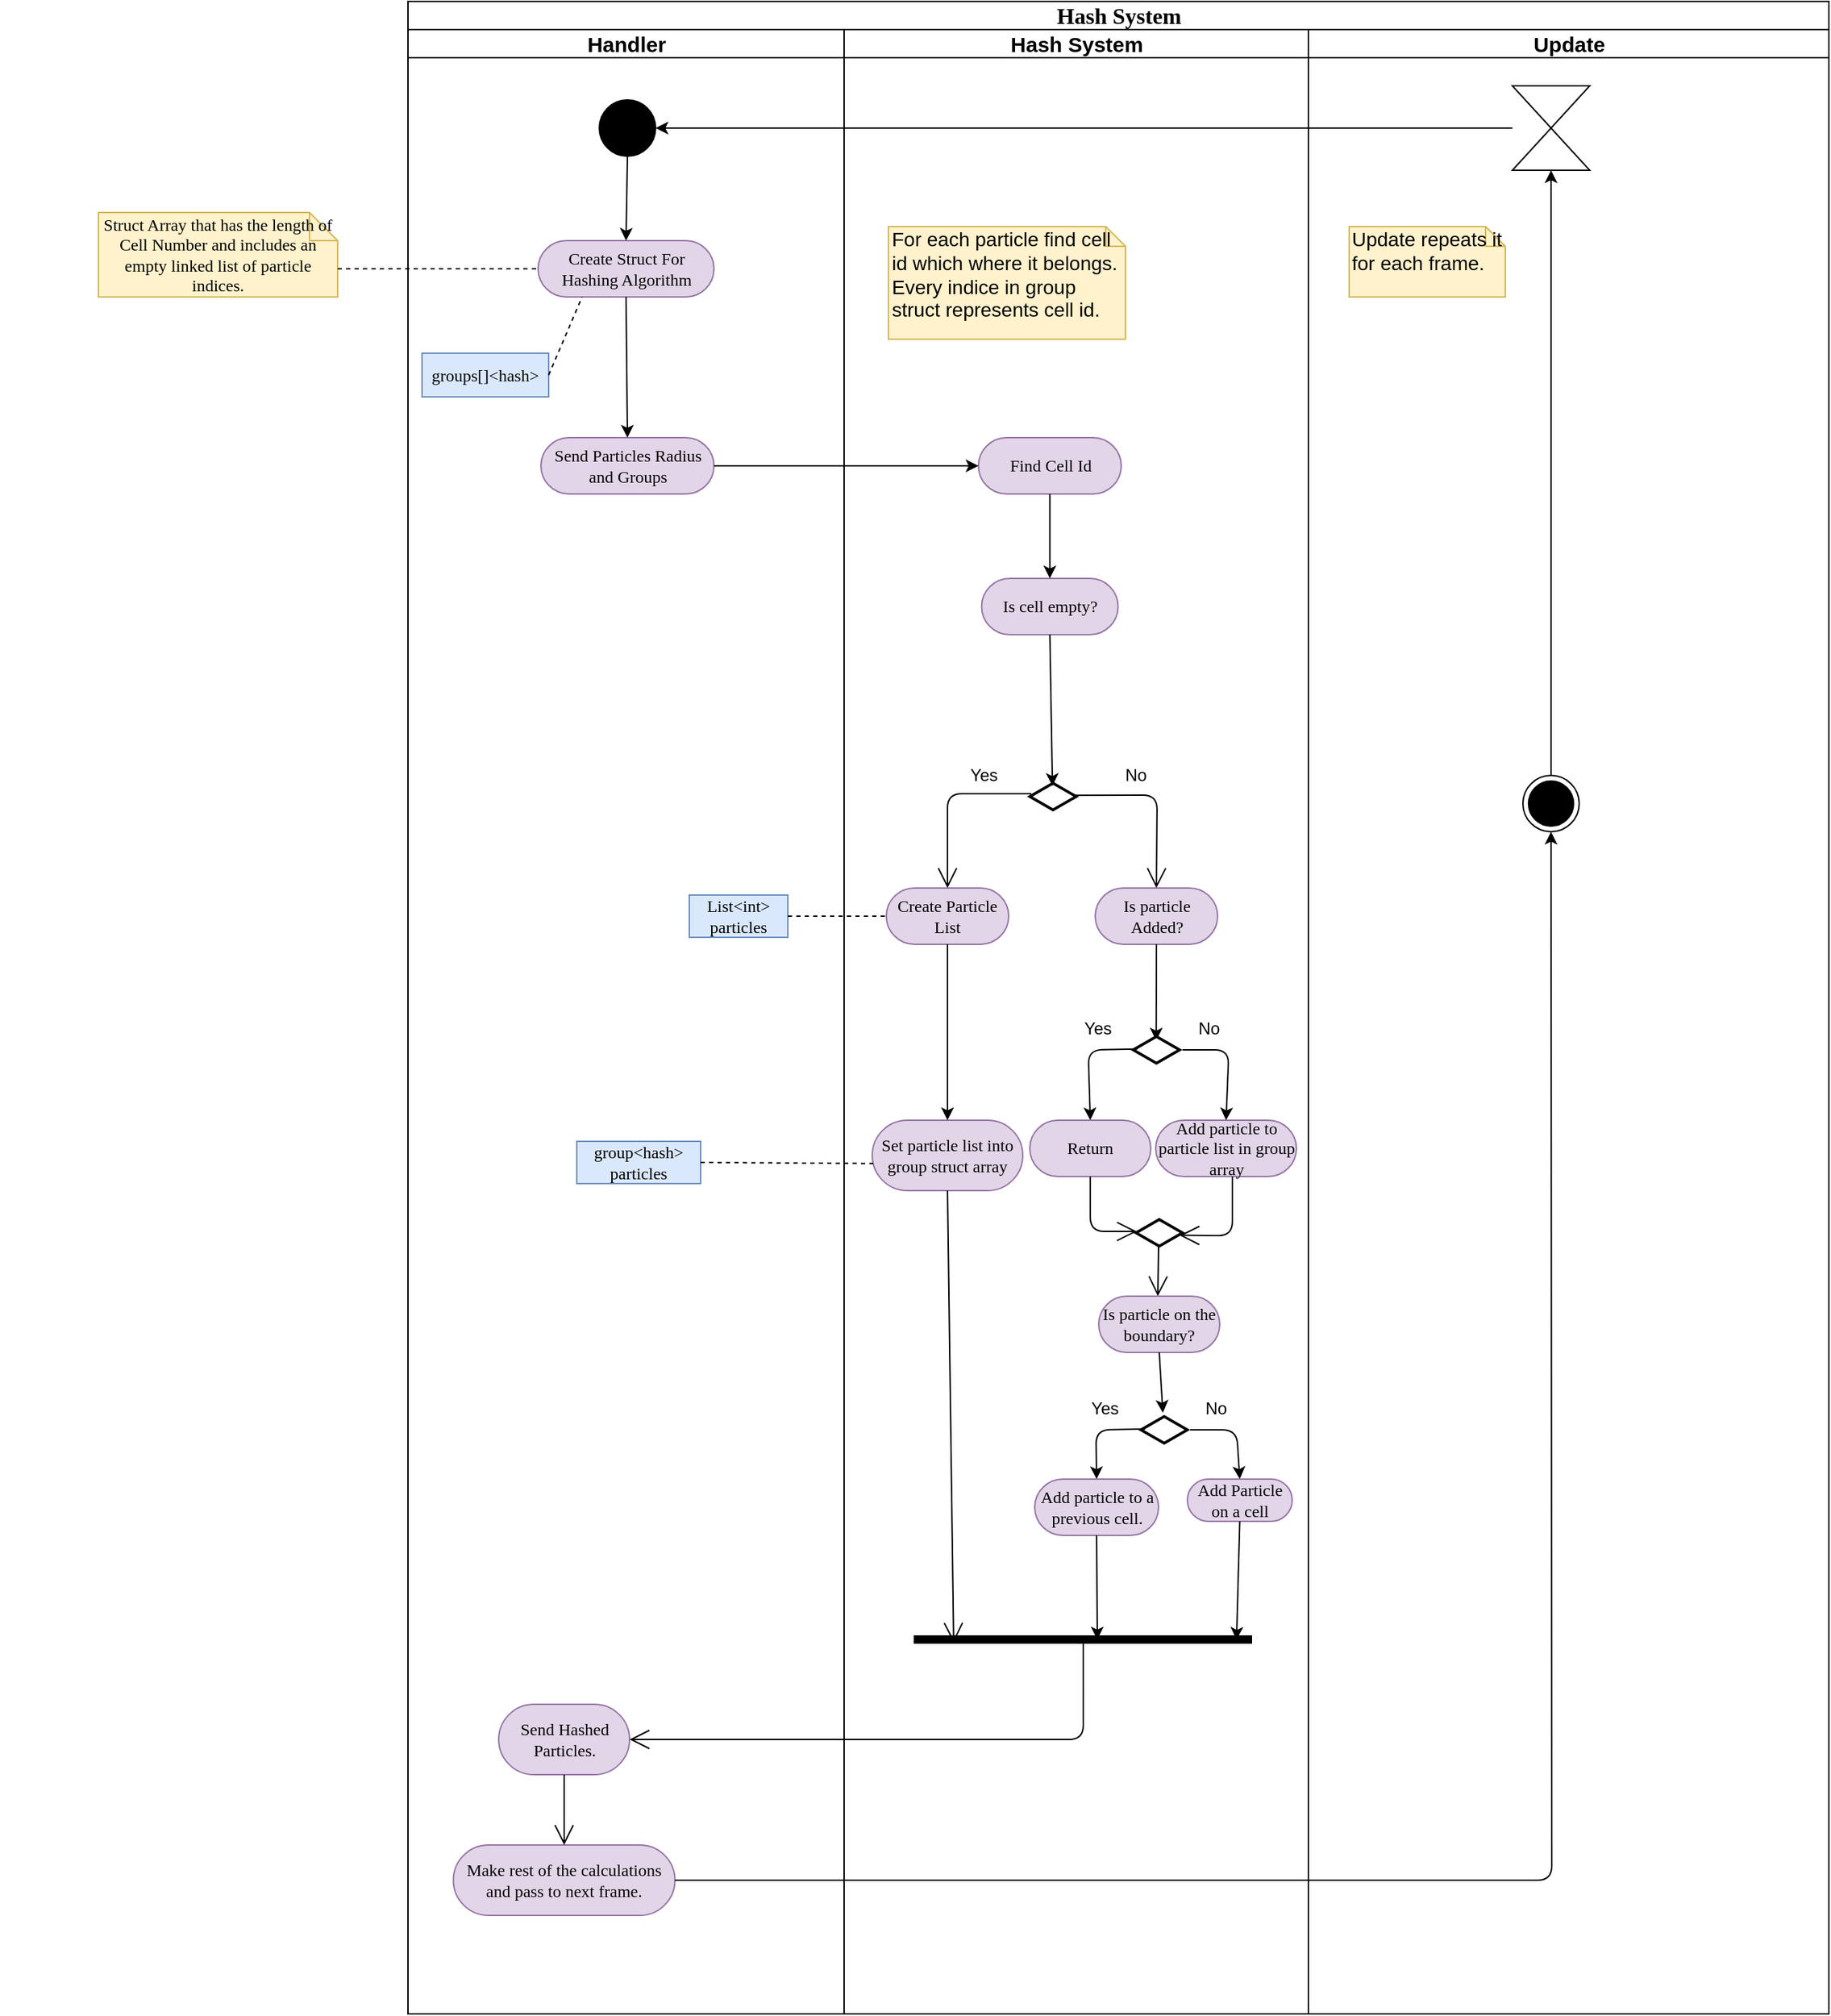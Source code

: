 <mxfile version="12.8.1" type="device"><diagram name="Page-1" id="0783ab3e-0a74-02c8-0abd-f7b4e66b4bec"><mxGraphModel dx="2523" dy="1996" grid="1" gridSize="10" guides="1" tooltips="1" connect="1" arrows="1" fold="1" page="1" pageScale="1" pageWidth="850" pageHeight="1100" background="#ffffff" math="0" shadow="0"><root><mxCell id="0"/><mxCell id="1" parent="0"/><mxCell id="iyxIDx-SKi2XZ2hmheYC-2" value="&lt;font style=&quot;font-size: 16px&quot;&gt;Hash System&lt;/font&gt;" style="swimlane;html=1;childLayout=stackLayout;startSize=20;rounded=0;shadow=0;comic=0;labelBackgroundColor=none;strokeWidth=1;fontFamily=Verdana;fontSize=14;align=center;" parent="1" vertex="1"><mxGeometry x="-480" y="-270" width="1010" height="1430" as="geometry"><mxRectangle x="40" y="20" width="60" height="20" as="alternateBounds"/></mxGeometry></mxCell><mxCell id="iyxIDx-SKi2XZ2hmheYC-3" value="&lt;font style=&quot;font-size: 15px&quot;&gt;Handler&lt;/font&gt;" style="swimlane;html=1;startSize=20;" parent="iyxIDx-SKi2XZ2hmheYC-2" vertex="1"><mxGeometry y="20" width="310" height="1410" as="geometry"/></mxCell><mxCell id="iyxIDx-SKi2XZ2hmheYC-128" value="" style="ellipse;whiteSpace=wrap;html=1;rounded=0;shadow=0;comic=0;labelBackgroundColor=none;strokeWidth=1;fillColor=#000000;fontFamily=Verdana;fontSize=12;align=center;" parent="iyxIDx-SKi2XZ2hmheYC-3" vertex="1"><mxGeometry x="136" y="50" width="40" height="40" as="geometry"/></mxCell><mxCell id="iyxIDx-SKi2XZ2hmheYC-131" value="Send Particles Radius and Groups" style="rounded=1;whiteSpace=wrap;html=1;shadow=0;comic=0;labelBackgroundColor=none;strokeWidth=1;fontFamily=Verdana;fontSize=12;align=center;arcSize=50;fillColor=#e1d5e7;strokeColor=#9673a6;" parent="iyxIDx-SKi2XZ2hmheYC-3" vertex="1"><mxGeometry x="94.5" y="290" width="123" height="40" as="geometry"/></mxCell><mxCell id="iyxIDx-SKi2XZ2hmheYC-133" value="Create Struct For Hashing Algorithm" style="rounded=1;whiteSpace=wrap;html=1;shadow=0;comic=0;labelBackgroundColor=none;strokeWidth=1;fontFamily=Verdana;fontSize=12;align=center;arcSize=50;fillColor=#e1d5e7;strokeColor=#9673a6;" parent="iyxIDx-SKi2XZ2hmheYC-3" vertex="1"><mxGeometry x="92.5" y="150" width="125" height="40" as="geometry"/></mxCell><mxCell id="iyxIDx-SKi2XZ2hmheYC-138" value="groups[]&amp;lt;hash&amp;gt;" style="rounded=0;whiteSpace=wrap;html=1;shadow=0;comic=0;labelBackgroundColor=none;strokeWidth=1;fontFamily=Verdana;fontSize=12;align=center;arcSize=50;fillColor=#dae8fc;strokeColor=#6c8ebf;" parent="iyxIDx-SKi2XZ2hmheYC-3" vertex="1"><mxGeometry x="10" y="230" width="90" height="31" as="geometry"/></mxCell><mxCell id="pmGwlJap9-wvX2rmIbSo-1" value="" style="endArrow=classic;html=1;entryX=0.5;entryY=0;entryDx=0;entryDy=0;exitX=0.5;exitY=1;exitDx=0;exitDy=0;" parent="iyxIDx-SKi2XZ2hmheYC-3" source="iyxIDx-SKi2XZ2hmheYC-128" target="iyxIDx-SKi2XZ2hmheYC-133" edge="1"><mxGeometry width="50" height="50" relative="1" as="geometry"><mxPoint x="-230" y="90" as="sourcePoint"/><mxPoint x="-180" y="40" as="targetPoint"/></mxGeometry></mxCell><mxCell id="pmGwlJap9-wvX2rmIbSo-3" value="" style="endArrow=classic;html=1;entryX=0.5;entryY=0;entryDx=0;entryDy=0;exitX=0.5;exitY=1;exitDx=0;exitDy=0;" parent="iyxIDx-SKi2XZ2hmheYC-3" source="iyxIDx-SKi2XZ2hmheYC-133" target="iyxIDx-SKi2XZ2hmheYC-131" edge="1"><mxGeometry width="50" height="50" relative="1" as="geometry"><mxPoint x="156" y="320" as="sourcePoint"/><mxPoint x="154.5" y="390" as="targetPoint"/></mxGeometry></mxCell><mxCell id="pmGwlJap9-wvX2rmIbSo-72" value="Send Hashed Particles." style="rounded=1;whiteSpace=wrap;html=1;shadow=0;comic=0;labelBackgroundColor=none;strokeWidth=1;fontFamily=Verdana;fontSize=12;align=center;arcSize=50;fillColor=#e1d5e7;strokeColor=#9673a6;" parent="iyxIDx-SKi2XZ2hmheYC-3" vertex="1"><mxGeometry x="64.5" y="1190" width="93" height="50" as="geometry"/></mxCell><mxCell id="pmGwlJap9-wvX2rmIbSo-73" value="Make rest of the calculations&lt;br&gt;and pass to next frame." style="rounded=1;whiteSpace=wrap;html=1;shadow=0;comic=0;labelBackgroundColor=none;strokeWidth=1;fontFamily=Verdana;fontSize=12;align=center;arcSize=50;fillColor=#e1d5e7;strokeColor=#9673a6;" parent="iyxIDx-SKi2XZ2hmheYC-3" vertex="1"><mxGeometry x="32.25" y="1290" width="157.5" height="50" as="geometry"/></mxCell><mxCell id="pmGwlJap9-wvX2rmIbSo-76" value="" style="endArrow=open;endFill=1;endSize=12;html=1;fontSize=14;exitX=0.5;exitY=1;exitDx=0;exitDy=0;entryX=0.5;entryY=0;entryDx=0;entryDy=0;" parent="iyxIDx-SKi2XZ2hmheYC-3" source="pmGwlJap9-wvX2rmIbSo-72" target="pmGwlJap9-wvX2rmIbSo-73" edge="1"><mxGeometry width="160" relative="1" as="geometry"><mxPoint x="181" y="1225" as="sourcePoint"/><mxPoint x="179.758" y="1291.272" as="targetPoint"/></mxGeometry></mxCell><mxCell id="pmGwlJap9-wvX2rmIbSo-52" value="group&amp;lt;hash&amp;gt; particles" style="rounded=0;whiteSpace=wrap;html=1;shadow=0;comic=0;labelBackgroundColor=none;strokeWidth=1;fontFamily=Verdana;fontSize=12;align=center;arcSize=50;fillColor=#dae8fc;strokeColor=#6c8ebf;" parent="iyxIDx-SKi2XZ2hmheYC-3" vertex="1"><mxGeometry x="120" y="790" width="88" height="30" as="geometry"/></mxCell><mxCell id="r_g_T3S7wt0dIYwo9R-V-1" value="" style="endArrow=none;dashed=1;html=1;strokeWidth=1;fontSize=12;exitX=1;exitY=0.5;exitDx=0;exitDy=0;entryX=0.25;entryY=1;entryDx=0;entryDy=0;" edge="1" parent="iyxIDx-SKi2XZ2hmheYC-3" source="iyxIDx-SKi2XZ2hmheYC-138" target="iyxIDx-SKi2XZ2hmheYC-133"><mxGeometry width="50" height="50" relative="1" as="geometry"><mxPoint x="-55" y="180" as="sourcePoint"/><mxPoint x="102.5" y="180" as="targetPoint"/></mxGeometry></mxCell><mxCell id="iyxIDx-SKi2XZ2hmheYC-152" value="List&amp;lt;int&amp;gt; particles" style="rounded=0;whiteSpace=wrap;html=1;shadow=0;comic=0;labelBackgroundColor=none;strokeWidth=1;fontFamily=Verdana;fontSize=12;align=center;arcSize=50;fillColor=#dae8fc;strokeColor=#6c8ebf;" parent="iyxIDx-SKi2XZ2hmheYC-3" vertex="1"><mxGeometry x="200" y="615" width="70" height="30" as="geometry"/></mxCell><mxCell id="iyxIDx-SKi2XZ2hmheYC-12" value="&lt;font style=&quot;font-size: 15px&quot;&gt;Hash System&lt;/font&gt;" style="swimlane;html=1;startSize=20;" parent="iyxIDx-SKi2XZ2hmheYC-2" vertex="1"><mxGeometry x="310" y="20" width="330" height="1410" as="geometry"/></mxCell><mxCell id="iyxIDx-SKi2XZ2hmheYC-132" value="Find Cell Id" style="rounded=1;whiteSpace=wrap;html=1;shadow=0;comic=0;labelBackgroundColor=none;strokeWidth=1;fontFamily=Verdana;fontSize=12;align=center;arcSize=50;fillColor=#e1d5e7;strokeColor=#9673a6;" parent="iyxIDx-SKi2XZ2hmheYC-12" vertex="1"><mxGeometry x="95.5" y="290" width="101.5" height="40" as="geometry"/></mxCell><mxCell id="iyxIDx-SKi2XZ2hmheYC-141" value="For each particle find cell id which where it belongs. Every indice in group struct represents cell id." style="shape=note;whiteSpace=wrap;html=1;size=14;verticalAlign=top;align=left;spacingTop=-6;strokeWidth=1;fontSize=14;fillColor=#fff2cc;strokeColor=#d6b656;" parent="iyxIDx-SKi2XZ2hmheYC-12" vertex="1"><mxGeometry x="31.5" y="140" width="168.5" height="80" as="geometry"/></mxCell><mxCell id="iyxIDx-SKi2XZ2hmheYC-142" value="Is cell empty?" style="rounded=1;whiteSpace=wrap;html=1;shadow=0;comic=0;labelBackgroundColor=none;strokeWidth=1;fontFamily=Verdana;fontSize=12;align=center;arcSize=50;fillColor=#e1d5e7;strokeColor=#9673a6;" parent="iyxIDx-SKi2XZ2hmheYC-12" vertex="1"><mxGeometry x="97.75" y="390" width="97" height="40" as="geometry"/></mxCell><mxCell id="iyxIDx-SKi2XZ2hmheYC-144" value="" style="html=1;whiteSpace=wrap;aspect=fixed;shape=isoRectangle;strokeWidth=2;" parent="iyxIDx-SKi2XZ2hmheYC-12" vertex="1"><mxGeometry x="132" y="535" width="33" height="20" as="geometry"/></mxCell><mxCell id="iyxIDx-SKi2XZ2hmheYC-145" value="" style="endArrow=open;endFill=1;endSize=12;html=1;exitX=0.03;exitY=0.4;exitDx=0;exitDy=0;exitPerimeter=0;entryX=0.5;entryY=0;entryDx=0;entryDy=0;" parent="iyxIDx-SKi2XZ2hmheYC-12" source="iyxIDx-SKi2XZ2hmheYC-144" target="iyxIDx-SKi2XZ2hmheYC-149" edge="1"><mxGeometry width="160" relative="1" as="geometry"><mxPoint x="129.5" y="494" as="sourcePoint"/><mxPoint x="73.5" y="545" as="targetPoint"/><Array as="points"><mxPoint x="73.5" y="543"/></Array></mxGeometry></mxCell><mxCell id="iyxIDx-SKi2XZ2hmheYC-146" value="Yes" style="text;html=1;align=center;verticalAlign=middle;resizable=0;points=[];;autosize=1;" parent="iyxIDx-SKi2XZ2hmheYC-12" vertex="1"><mxGeometry x="78.5" y="520" width="40" height="20" as="geometry"/></mxCell><mxCell id="iyxIDx-SKi2XZ2hmheYC-147" value="No" style="text;html=1;align=center;verticalAlign=middle;resizable=0;points=[];;autosize=1;" parent="iyxIDx-SKi2XZ2hmheYC-12" vertex="1"><mxGeometry x="191.5" y="520" width="30" height="20" as="geometry"/></mxCell><mxCell id="iyxIDx-SKi2XZ2hmheYC-148" value="" style="endArrow=open;endFill=1;endSize=12;html=1;exitX=0.934;exitY=0.458;exitDx=0;exitDy=0;exitPerimeter=0;entryX=0.5;entryY=0;entryDx=0;entryDy=0;" parent="iyxIDx-SKi2XZ2hmheYC-12" source="iyxIDx-SKi2XZ2hmheYC-144" target="iyxIDx-SKi2XZ2hmheYC-150" edge="1"><mxGeometry width="160" relative="1" as="geometry"><mxPoint x="252.5" y="495.0" as="sourcePoint"/><mxPoint x="223.5" y="546" as="targetPoint"/><Array as="points"><mxPoint x="222.5" y="544"/></Array></mxGeometry></mxCell><mxCell id="iyxIDx-SKi2XZ2hmheYC-149" value="Create Particle List" style="rounded=1;whiteSpace=wrap;html=1;shadow=0;comic=0;labelBackgroundColor=none;strokeWidth=1;fontFamily=Verdana;fontSize=12;align=center;arcSize=50;fillColor=#e1d5e7;strokeColor=#9673a6;" parent="iyxIDx-SKi2XZ2hmheYC-12" vertex="1"><mxGeometry x="30" y="610" width="87" height="40" as="geometry"/></mxCell><mxCell id="iyxIDx-SKi2XZ2hmheYC-150" value="Is particle Added?" style="rounded=1;whiteSpace=wrap;html=1;shadow=0;comic=0;labelBackgroundColor=none;strokeWidth=1;fontFamily=Verdana;fontSize=12;align=center;arcSize=50;fillColor=#e1d5e7;strokeColor=#9673a6;" parent="iyxIDx-SKi2XZ2hmheYC-12" vertex="1"><mxGeometry x="178.5" y="610" width="87" height="40" as="geometry"/></mxCell><mxCell id="iyxIDx-SKi2XZ2hmheYC-153" value="Set particle list into group struct array" style="rounded=1;whiteSpace=wrap;html=1;shadow=0;comic=0;labelBackgroundColor=none;strokeWidth=1;fontFamily=Verdana;fontSize=12;align=center;arcSize=50;fillColor=#e1d5e7;strokeColor=#9673a6;" parent="iyxIDx-SKi2XZ2hmheYC-12" vertex="1"><mxGeometry x="20" y="775" width="107" height="50" as="geometry"/></mxCell><mxCell id="iyxIDx-SKi2XZ2hmheYC-154" value="Add particle to particle list in group array" style="rounded=1;whiteSpace=wrap;html=1;shadow=0;comic=0;labelBackgroundColor=none;strokeWidth=1;fontFamily=Verdana;fontSize=12;align=center;arcSize=50;fillColor=#e1d5e7;strokeColor=#9673a6;" parent="iyxIDx-SKi2XZ2hmheYC-12" vertex="1"><mxGeometry x="221.5" y="775" width="100" height="40" as="geometry"/></mxCell><mxCell id="pmGwlJap9-wvX2rmIbSo-6" value="" style="endArrow=classic;html=1;entryX=0.5;entryY=0;entryDx=0;entryDy=0;exitX=0.5;exitY=1;exitDx=0;exitDy=0;" parent="iyxIDx-SKi2XZ2hmheYC-12" source="iyxIDx-SKi2XZ2hmheYC-132" target="iyxIDx-SKi2XZ2hmheYC-142" edge="1"><mxGeometry width="50" height="50" relative="1" as="geometry"><mxPoint x="160" y="550" as="sourcePoint"/><mxPoint x="170" y="560" as="targetPoint"/></mxGeometry></mxCell><mxCell id="pmGwlJap9-wvX2rmIbSo-10" value="" style="endArrow=classic;html=1;exitX=0.5;exitY=1;exitDx=0;exitDy=0;entryX=0.488;entryY=0.119;entryDx=0;entryDy=0;entryPerimeter=0;" parent="iyxIDx-SKi2XZ2hmheYC-12" source="iyxIDx-SKi2XZ2hmheYC-142" target="iyxIDx-SKi2XZ2hmheYC-144" edge="1"><mxGeometry width="50" height="50" relative="1" as="geometry"><mxPoint x="135" y="725" as="sourcePoint"/><mxPoint x="160" y="640" as="targetPoint"/></mxGeometry></mxCell><mxCell id="pmGwlJap9-wvX2rmIbSo-14" value="" style="endArrow=classic;html=1;exitX=0.5;exitY=1;exitDx=0;exitDy=0;entryX=0.495;entryY=0.168;entryDx=0;entryDy=0;entryPerimeter=0;" parent="iyxIDx-SKi2XZ2hmheYC-12" source="iyxIDx-SKi2XZ2hmheYC-150" target="pmGwlJap9-wvX2rmIbSo-15" edge="1"><mxGeometry width="50" height="50" relative="1" as="geometry"><mxPoint x="226.5" y="664" as="sourcePoint"/><mxPoint x="226.5" y="717" as="targetPoint"/></mxGeometry></mxCell><mxCell id="pmGwlJap9-wvX2rmIbSo-15" value="" style="html=1;whiteSpace=wrap;aspect=fixed;shape=isoRectangle;strokeWidth=2;" parent="iyxIDx-SKi2XZ2hmheYC-12" vertex="1"><mxGeometry x="205.5" y="715" width="33" height="20" as="geometry"/></mxCell><mxCell id="pmGwlJap9-wvX2rmIbSo-53" value="" style="line;strokeWidth=6;fillColor=none;align=left;verticalAlign=middle;spacingTop=-1;spacingLeft=3;spacingRight=3;rotatable=0;labelPosition=right;points=[];portConstraint=eastwest;fontSize=14;" parent="iyxIDx-SKi2XZ2hmheYC-12" vertex="1"><mxGeometry x="49.5" y="1140" width="240.5" height="8" as="geometry"/></mxCell><mxCell id="pmGwlJap9-wvX2rmIbSo-56" value="" style="endArrow=open;endFill=1;endSize=12;html=1;fontSize=14;exitX=0.486;exitY=0.9;exitDx=0;exitDy=0;exitPerimeter=0;" parent="iyxIDx-SKi2XZ2hmheYC-12" source="O21_2k_D6fdpSpsZcFFS-2" edge="1"><mxGeometry width="160" relative="1" as="geometry"><mxPoint x="233" y="915" as="sourcePoint"/><mxPoint x="223" y="900" as="targetPoint"/></mxGeometry></mxCell><mxCell id="pmGwlJap9-wvX2rmIbSo-61" value="" style="endArrow=classic;html=1;exitX=1.061;exitY=0.5;exitDx=0;exitDy=0;entryX=0.5;entryY=0;entryDx=0;entryDy=0;exitPerimeter=0;" parent="iyxIDx-SKi2XZ2hmheYC-12" source="pmGwlJap9-wvX2rmIbSo-15" target="iyxIDx-SKi2XZ2hmheYC-154" edge="1"><mxGeometry width="50" height="50" relative="1" as="geometry"><mxPoint x="293.5" y="691" as="sourcePoint"/><mxPoint x="276" y="775" as="targetPoint"/><Array as="points"><mxPoint x="273.5" y="725"/></Array></mxGeometry></mxCell><mxCell id="pmGwlJap9-wvX2rmIbSo-62" value="No" style="text;html=1;align=center;verticalAlign=middle;resizable=0;points=[];;autosize=1;" parent="iyxIDx-SKi2XZ2hmheYC-12" vertex="1"><mxGeometry x="243.5" y="700" width="30" height="20" as="geometry"/></mxCell><mxCell id="pmGwlJap9-wvX2rmIbSo-63" value="Yes" style="text;html=1;align=center;verticalAlign=middle;resizable=0;points=[];;autosize=1;" parent="iyxIDx-SKi2XZ2hmheYC-12" vertex="1"><mxGeometry x="159.5" y="700" width="40" height="20" as="geometry"/></mxCell><mxCell id="pmGwlJap9-wvX2rmIbSo-64" value="" style="endArrow=classic;html=1;exitX=0.09;exitY=0.469;exitDx=0;exitDy=0;exitPerimeter=0;entryX=0.5;entryY=0;entryDx=0;entryDy=0;" parent="iyxIDx-SKi2XZ2hmheYC-12" source="pmGwlJap9-wvX2rmIbSo-15" target="pmGwlJap9-wvX2rmIbSo-65" edge="1"><mxGeometry width="50" height="50" relative="1" as="geometry"><mxPoint x="178.5" y="705" as="sourcePoint"/><mxPoint x="173.5" y="775" as="targetPoint"/><Array as="points"><mxPoint x="173.5" y="725"/></Array></mxGeometry></mxCell><mxCell id="pmGwlJap9-wvX2rmIbSo-65" value="Return" style="rounded=1;whiteSpace=wrap;html=1;shadow=0;comic=0;labelBackgroundColor=none;strokeWidth=1;fontFamily=Verdana;fontSize=12;align=center;arcSize=50;fillColor=#e1d5e7;strokeColor=#9673a6;" parent="iyxIDx-SKi2XZ2hmheYC-12" vertex="1"><mxGeometry x="132" y="775" width="86" height="40" as="geometry"/></mxCell><mxCell id="pmGwlJap9-wvX2rmIbSo-68" value="" style="endArrow=open;endFill=1;endSize=12;html=1;fontSize=14;entryX=0.937;entryY=0.59;entryDx=0;entryDy=0;exitX=0.5;exitY=1;exitDx=0;exitDy=0;entryPerimeter=0;" parent="iyxIDx-SKi2XZ2hmheYC-12" target="O21_2k_D6fdpSpsZcFFS-2" edge="1"><mxGeometry width="160" relative="1" as="geometry"><mxPoint x="276" y="815" as="sourcePoint"/><mxPoint x="278.15" y="847.432" as="targetPoint"/><Array as="points"><mxPoint x="276" y="857"/></Array></mxGeometry></mxCell><mxCell id="pmGwlJap9-wvX2rmIbSo-69" value="" style="endArrow=open;endFill=1;endSize=12;html=1;fontSize=14;entryX=0.018;entryY=0.452;entryDx=0;entryDy=0;exitX=0.5;exitY=1;exitDx=0;exitDy=0;entryPerimeter=0;" parent="iyxIDx-SKi2XZ2hmheYC-12" source="pmGwlJap9-wvX2rmIbSo-65" target="O21_2k_D6fdpSpsZcFFS-2" edge="1"><mxGeometry width="160" relative="1" as="geometry"><mxPoint x="121.615" y="848.864" as="sourcePoint"/><mxPoint x="174.2" y="849.144" as="targetPoint"/><Array as="points"><mxPoint x="175" y="854"/></Array></mxGeometry></mxCell><mxCell id="O21_2k_D6fdpSpsZcFFS-2" value="" style="html=1;whiteSpace=wrap;aspect=fixed;shape=isoRectangle;strokeWidth=2;" parent="iyxIDx-SKi2XZ2hmheYC-12" vertex="1"><mxGeometry x="207.5" y="845" width="33" height="20" as="geometry"/></mxCell><mxCell id="pmGwlJap9-wvX2rmIbSo-55" value="" style="endArrow=open;endFill=1;endSize=12;html=1;fontSize=14;exitX=0.5;exitY=1;exitDx=0;exitDy=0;entryX=0.118;entryY=0.784;entryDx=0;entryDy=0;entryPerimeter=0;" parent="iyxIDx-SKi2XZ2hmheYC-12" source="iyxIDx-SKi2XZ2hmheYC-153" target="pmGwlJap9-wvX2rmIbSo-53" edge="1"><mxGeometry width="160" relative="1" as="geometry"><mxPoint x="89.22" y="988.704" as="sourcePoint"/><mxPoint x="89.0" y="1053" as="targetPoint"/></mxGeometry></mxCell><mxCell id="O21_2k_D6fdpSpsZcFFS-8" value="Is particle on the boundary?" style="rounded=1;whiteSpace=wrap;html=1;shadow=0;comic=0;labelBackgroundColor=none;strokeWidth=1;fontFamily=Verdana;fontSize=12;align=center;arcSize=50;fillColor=#e1d5e7;strokeColor=#9673a6;" parent="iyxIDx-SKi2XZ2hmheYC-12" vertex="1"><mxGeometry x="181" y="900" width="86" height="40" as="geometry"/></mxCell><mxCell id="O21_2k_D6fdpSpsZcFFS-9" value="" style="endArrow=classic;html=1;exitX=0.5;exitY=1;exitDx=0;exitDy=0;entryX=0.472;entryY=-0.109;entryDx=0;entryDy=0;entryPerimeter=0;" parent="iyxIDx-SKi2XZ2hmheYC-12" source="O21_2k_D6fdpSpsZcFFS-8" target="O21_2k_D6fdpSpsZcFFS-10" edge="1"><mxGeometry width="50" height="50" relative="1" as="geometry"><mxPoint x="222" y="960" as="sourcePoint"/><mxPoint x="396.5" y="1277" as="targetPoint"/></mxGeometry></mxCell><mxCell id="O21_2k_D6fdpSpsZcFFS-10" value="" style="html=1;whiteSpace=wrap;aspect=fixed;shape=isoRectangle;strokeWidth=2;" parent="iyxIDx-SKi2XZ2hmheYC-12" vertex="1"><mxGeometry x="211" y="985" width="33" height="20" as="geometry"/></mxCell><mxCell id="O21_2k_D6fdpSpsZcFFS-11" value="" style="endArrow=classic;html=1;exitX=1.061;exitY=0.5;exitDx=0;exitDy=0;entryX=0.5;entryY=0;entryDx=0;entryDy=0;exitPerimeter=0;" parent="iyxIDx-SKi2XZ2hmheYC-12" source="O21_2k_D6fdpSpsZcFFS-10" target="O21_2k_D6fdpSpsZcFFS-15" edge="1"><mxGeometry width="50" height="50" relative="1" as="geometry"><mxPoint x="469.0" y="1211" as="sourcePoint"/><mxPoint x="277" y="1045" as="targetPoint"/><Array as="points"><mxPoint x="279" y="995"/></Array></mxGeometry></mxCell><mxCell id="O21_2k_D6fdpSpsZcFFS-12" value="No" style="text;html=1;align=center;verticalAlign=middle;resizable=0;points=[];;autosize=1;" parent="iyxIDx-SKi2XZ2hmheYC-12" vertex="1"><mxGeometry x="249" y="970" width="30" height="20" as="geometry"/></mxCell><mxCell id="O21_2k_D6fdpSpsZcFFS-13" value="Yes" style="text;html=1;align=center;verticalAlign=middle;resizable=0;points=[];;autosize=1;" parent="iyxIDx-SKi2XZ2hmheYC-12" vertex="1"><mxGeometry x="165" y="970" width="40" height="20" as="geometry"/></mxCell><mxCell id="O21_2k_D6fdpSpsZcFFS-14" value="" style="endArrow=classic;html=1;exitX=0.09;exitY=0.469;exitDx=0;exitDy=0;exitPerimeter=0;entryX=0.5;entryY=0;entryDx=0;entryDy=0;" parent="iyxIDx-SKi2XZ2hmheYC-12" source="O21_2k_D6fdpSpsZcFFS-10" target="O21_2k_D6fdpSpsZcFFS-16" edge="1"><mxGeometry width="50" height="50" relative="1" as="geometry"><mxPoint x="354" y="1225" as="sourcePoint"/><mxPoint x="180.5" y="1045" as="targetPoint"/><Array as="points"><mxPoint x="179" y="995"/></Array></mxGeometry></mxCell><mxCell id="O21_2k_D6fdpSpsZcFFS-15" value="Add Particle on a cell" style="rounded=1;whiteSpace=wrap;html=1;shadow=0;comic=0;labelBackgroundColor=none;strokeWidth=1;fontFamily=Verdana;fontSize=12;align=center;arcSize=50;fillColor=#e1d5e7;strokeColor=#9673a6;" parent="iyxIDx-SKi2XZ2hmheYC-12" vertex="1"><mxGeometry x="244" y="1030" width="74.5" height="30" as="geometry"/></mxCell><mxCell id="O21_2k_D6fdpSpsZcFFS-16" value="Add particle to a previous cell." style="rounded=1;whiteSpace=wrap;html=1;shadow=0;comic=0;labelBackgroundColor=none;strokeWidth=1;fontFamily=Verdana;fontSize=12;align=center;arcSize=50;fillColor=#e1d5e7;strokeColor=#9673a6;" parent="iyxIDx-SKi2XZ2hmheYC-12" vertex="1"><mxGeometry x="135.5" y="1030" width="88" height="40" as="geometry"/></mxCell><mxCell id="O21_2k_D6fdpSpsZcFFS-17" value="" style="endArrow=classic;html=1;exitX=0.5;exitY=1;exitDx=0;exitDy=0;" parent="iyxIDx-SKi2XZ2hmheYC-12" source="O21_2k_D6fdpSpsZcFFS-16" edge="1"><mxGeometry width="50" height="50" relative="1" as="geometry"><mxPoint x="83.5" y="725" as="sourcePoint"/><mxPoint x="180" y="1144" as="targetPoint"/></mxGeometry></mxCell><mxCell id="O21_2k_D6fdpSpsZcFFS-18" value="" style="endArrow=classic;html=1;entryX=0.954;entryY=0.518;entryDx=0;entryDy=0;exitX=0.5;exitY=1;exitDx=0;exitDy=0;entryPerimeter=0;" parent="iyxIDx-SKi2XZ2hmheYC-12" source="O21_2k_D6fdpSpsZcFFS-15" target="pmGwlJap9-wvX2rmIbSo-53" edge="1"><mxGeometry width="50" height="50" relative="1" as="geometry"><mxPoint x="189.5" y="1080" as="sourcePoint"/><mxPoint x="184.471" y="1162.144" as="targetPoint"/></mxGeometry></mxCell><mxCell id="pmGwlJap9-wvX2rmIbSo-60" value="" style="endArrow=classic;html=1;entryX=0.5;entryY=0;entryDx=0;entryDy=0;exitX=0.5;exitY=1;exitDx=0;exitDy=0;" parent="iyxIDx-SKi2XZ2hmheYC-12" source="iyxIDx-SKi2XZ2hmheYC-149" target="iyxIDx-SKi2XZ2hmheYC-153" edge="1"><mxGeometry width="50" height="50" relative="1" as="geometry"><mxPoint x="68" y="725" as="sourcePoint"/><mxPoint x="68" y="760" as="targetPoint"/></mxGeometry></mxCell><mxCell id="pmGwlJap9-wvX2rmIbSo-4" value="" style="endArrow=classic;html=1;exitX=1;exitY=0.5;exitDx=0;exitDy=0;entryX=0;entryY=0.5;entryDx=0;entryDy=0;" parent="iyxIDx-SKi2XZ2hmheYC-2" source="iyxIDx-SKi2XZ2hmheYC-131" target="iyxIDx-SKi2XZ2hmheYC-132" edge="1"><mxGeometry width="50" height="50" relative="1" as="geometry"><mxPoint x="150" y="500" as="sourcePoint"/><mxPoint x="350" y="320" as="targetPoint"/></mxGeometry></mxCell><mxCell id="pmGwlJap9-wvX2rmIbSo-57" value="" style="endArrow=open;endFill=1;endSize=12;html=1;fontSize=14;exitX=0.501;exitY=0.586;exitDx=0;exitDy=0;exitPerimeter=0;entryX=1;entryY=0.5;entryDx=0;entryDy=0;" parent="iyxIDx-SKi2XZ2hmheYC-2" source="pmGwlJap9-wvX2rmIbSo-53" target="pmGwlJap9-wvX2rmIbSo-72" edge="1"><mxGeometry width="160" relative="1" as="geometry"><mxPoint x="480" y="1170" as="sourcePoint"/><mxPoint x="450" y="1220" as="targetPoint"/><Array as="points"><mxPoint x="480" y="1235"/></Array></mxGeometry></mxCell><mxCell id="pmGwlJap9-wvX2rmIbSo-77" value="" style="endArrow=classic;html=1;entryX=1;entryY=0.5;entryDx=0;entryDy=0;exitX=0;exitY=0.5;exitDx=0;exitDy=0;" parent="iyxIDx-SKi2XZ2hmheYC-2" source="pmGwlJap9-wvX2rmIbSo-70" target="iyxIDx-SKi2XZ2hmheYC-128" edge="1"><mxGeometry width="50" height="50" relative="1" as="geometry"><mxPoint x="720" y="100" as="sourcePoint"/><mxPoint x="720" y="160" as="targetPoint"/></mxGeometry></mxCell><mxCell id="iyxIDx-SKi2XZ2hmheYC-28" value="&lt;font style=&quot;font-size: 15px&quot;&gt;Update&lt;/font&gt;" style="swimlane;html=1;startSize=20;" parent="iyxIDx-SKi2XZ2hmheYC-2" vertex="1"><mxGeometry x="640" y="20" width="370" height="1410" as="geometry"/></mxCell><mxCell id="pmGwlJap9-wvX2rmIbSo-13" value="&lt;font style=&quot;font-size: 14px&quot;&gt;Update repeats it for each frame.&lt;/font&gt;" style="shape=note;whiteSpace=wrap;html=1;size=14;verticalAlign=top;align=left;spacingTop=-6;strokeWidth=1;fillColor=#fff2cc;strokeColor=#d6b656;" parent="iyxIDx-SKi2XZ2hmheYC-28" vertex="1"><mxGeometry x="29" y="140" width="111" height="50" as="geometry"/></mxCell><mxCell id="pmGwlJap9-wvX2rmIbSo-70" value="" style="shape=collate;whiteSpace=wrap;html=1;strokeWidth=1;fontSize=14;" parent="iyxIDx-SKi2XZ2hmheYC-28" vertex="1"><mxGeometry x="145" y="40" width="55" height="60" as="geometry"/></mxCell><mxCell id="O21_2k_D6fdpSpsZcFFS-4" value="" style="ellipse;html=1;shape=endState;fillColor=#000000;strokeColor=#000000;fontSize=12;" parent="iyxIDx-SKi2XZ2hmheYC-28" vertex="1"><mxGeometry x="152.5" y="530" width="40" height="40" as="geometry"/></mxCell><mxCell id="O21_2k_D6fdpSpsZcFFS-5" value="" style="endArrow=classic;html=1;entryX=0.5;entryY=1;entryDx=0;entryDy=0;exitX=0.5;exitY=0;exitDx=0;exitDy=0;" parent="iyxIDx-SKi2XZ2hmheYC-28" source="O21_2k_D6fdpSpsZcFFS-4" target="pmGwlJap9-wvX2rmIbSo-70" edge="1"><mxGeometry width="50" height="50" relative="1" as="geometry"><mxPoint x="155" y="80" as="sourcePoint"/><mxPoint x="-454" y="80" as="targetPoint"/></mxGeometry></mxCell><mxCell id="O21_2k_D6fdpSpsZcFFS-1" value="" style="endArrow=classic;html=1;exitX=1;exitY=0.5;exitDx=0;exitDy=0;entryX=0.5;entryY=1;entryDx=0;entryDy=0;" parent="iyxIDx-SKi2XZ2hmheYC-2" source="pmGwlJap9-wvX2rmIbSo-73" target="O21_2k_D6fdpSpsZcFFS-4" edge="1"><mxGeometry width="50" height="50" relative="1" as="geometry"><mxPoint x="830" y="1363.529" as="sourcePoint"/><mxPoint x="820" y="620" as="targetPoint"/><Array as="points"><mxPoint x="813" y="1335"/></Array></mxGeometry></mxCell><mxCell id="O21_2k_D6fdpSpsZcFFS-3" value="" style="endArrow=none;dashed=1;html=1;strokeWidth=1;fontSize=12;entryX=0.007;entryY=0.615;entryDx=0;entryDy=0;exitX=1;exitY=0.5;exitDx=0;exitDy=0;entryPerimeter=0;" parent="iyxIDx-SKi2XZ2hmheYC-2" source="pmGwlJap9-wvX2rmIbSo-52" target="iyxIDx-SKi2XZ2hmheYC-153" edge="1"><mxGeometry width="50" height="50" relative="1" as="geometry"><mxPoint x="200" y="1020" as="sourcePoint"/><mxPoint x="250" y="970" as="targetPoint"/></mxGeometry></mxCell><mxCell id="r_g_T3S7wt0dIYwo9R-V-8" value="" style="endArrow=none;dashed=1;html=1;strokeWidth=1;fontSize=12;entryX=0;entryY=0.5;entryDx=0;entryDy=0;exitX=1;exitY=0.5;exitDx=0;exitDy=0;" edge="1" parent="iyxIDx-SKi2XZ2hmheYC-2" source="iyxIDx-SKi2XZ2hmheYC-152" target="iyxIDx-SKi2XZ2hmheYC-149"><mxGeometry width="50" height="50" relative="1" as="geometry"><mxPoint x="218" y="835" as="sourcePoint"/><mxPoint x="340.749" y="835.75" as="targetPoint"/></mxGeometry></mxCell><mxCell id="iyxIDx-SKi2XZ2hmheYC-134" value="Struct Array that has the length of Cell Number and includes an empty linked list of particle indices." style="shape=note;whiteSpace=wrap;html=1;rounded=0;shadow=0;comic=0;labelBackgroundColor=none;strokeWidth=1;fontFamily=Verdana;fontSize=12;align=center;size=20;fillColor=#fff2cc;strokeColor=#d6b656;" parent="1" vertex="1"><mxGeometry x="-700" y="-120" width="170" height="60" as="geometry"/></mxCell><mxCell id="iyxIDx-SKi2XZ2hmheYC-140" value="" style="text;strokeColor=none;fillColor=none;align=left;verticalAlign=middle;spacingTop=-1;spacingLeft=4;spacingRight=4;rotatable=0;labelPosition=right;points=[];portConstraint=eastwest;" parent="1" vertex="1"><mxGeometry x="-770" y="1030" width="20" height="14" as="geometry"/></mxCell><mxCell id="O21_2k_D6fdpSpsZcFFS-6" value="" style="endArrow=none;dashed=1;html=1;strokeWidth=1;fontSize=12;exitX=0;exitY=0;exitDx=170;exitDy=40;exitPerimeter=0;entryX=0;entryY=0.5;entryDx=0;entryDy=0;" parent="1" source="iyxIDx-SKi2XZ2hmheYC-134" target="iyxIDx-SKi2XZ2hmheYC-133" edge="1"><mxGeometry width="50" height="50" relative="1" as="geometry"><mxPoint x="-430" y="-20" as="sourcePoint"/><mxPoint x="-380" y="-70" as="targetPoint"/></mxGeometry></mxCell></root></mxGraphModel></diagram></mxfile>
